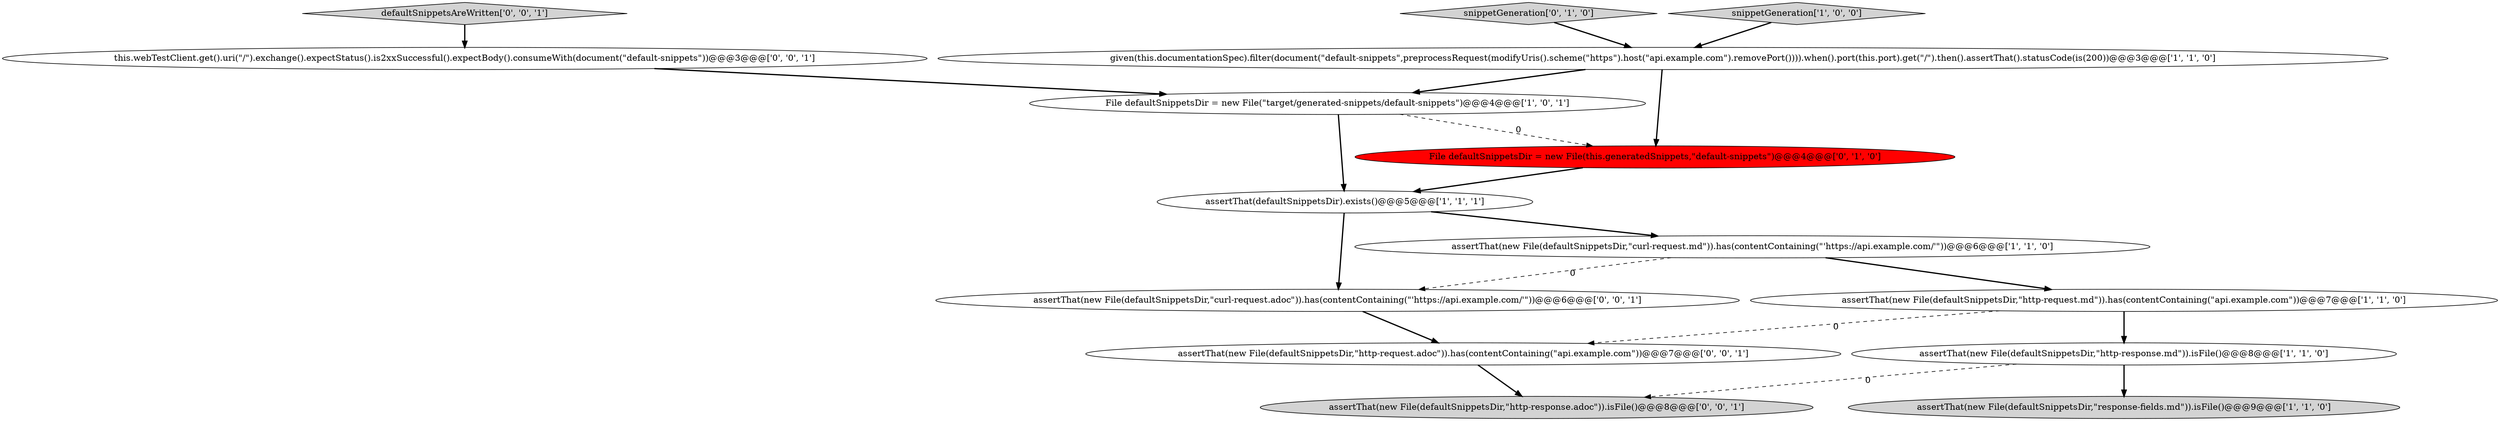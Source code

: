 digraph {
1 [style = filled, label = "given(this.documentationSpec).filter(document(\"default-snippets\",preprocessRequest(modifyUris().scheme(\"https\").host(\"api.example.com\").removePort()))).when().port(this.port).get(\"/\").then().assertThat().statusCode(is(200))@@@3@@@['1', '1', '0']", fillcolor = white, shape = ellipse image = "AAA0AAABBB1BBB"];
9 [style = filled, label = "snippetGeneration['0', '1', '0']", fillcolor = lightgray, shape = diamond image = "AAA0AAABBB2BBB"];
10 [style = filled, label = "assertThat(new File(defaultSnippetsDir,\"http-request.adoc\")).has(contentContaining(\"api.example.com\"))@@@7@@@['0', '0', '1']", fillcolor = white, shape = ellipse image = "AAA0AAABBB3BBB"];
11 [style = filled, label = "assertThat(new File(defaultSnippetsDir,\"http-response.adoc\")).isFile()@@@8@@@['0', '0', '1']", fillcolor = lightgray, shape = ellipse image = "AAA0AAABBB3BBB"];
14 [style = filled, label = "assertThat(new File(defaultSnippetsDir,\"curl-request.adoc\")).has(contentContaining(\"'https://api.example.com/'\"))@@@6@@@['0', '0', '1']", fillcolor = white, shape = ellipse image = "AAA0AAABBB3BBB"];
4 [style = filled, label = "snippetGeneration['1', '0', '0']", fillcolor = lightgray, shape = diamond image = "AAA0AAABBB1BBB"];
7 [style = filled, label = "assertThat(new File(defaultSnippetsDir,\"http-response.md\")).isFile()@@@8@@@['1', '1', '0']", fillcolor = white, shape = ellipse image = "AAA0AAABBB1BBB"];
12 [style = filled, label = "defaultSnippetsAreWritten['0', '0', '1']", fillcolor = lightgray, shape = diamond image = "AAA0AAABBB3BBB"];
3 [style = filled, label = "File defaultSnippetsDir = new File(\"target/generated-snippets/default-snippets\")@@@4@@@['1', '0', '1']", fillcolor = white, shape = ellipse image = "AAA0AAABBB1BBB"];
2 [style = filled, label = "assertThat(new File(defaultSnippetsDir,\"http-request.md\")).has(contentContaining(\"api.example.com\"))@@@7@@@['1', '1', '0']", fillcolor = white, shape = ellipse image = "AAA0AAABBB1BBB"];
6 [style = filled, label = "assertThat(new File(defaultSnippetsDir,\"response-fields.md\")).isFile()@@@9@@@['1', '1', '0']", fillcolor = lightgray, shape = ellipse image = "AAA0AAABBB1BBB"];
0 [style = filled, label = "assertThat(new File(defaultSnippetsDir,\"curl-request.md\")).has(contentContaining(\"'https://api.example.com/'\"))@@@6@@@['1', '1', '0']", fillcolor = white, shape = ellipse image = "AAA0AAABBB1BBB"];
5 [style = filled, label = "assertThat(defaultSnippetsDir).exists()@@@5@@@['1', '1', '1']", fillcolor = white, shape = ellipse image = "AAA0AAABBB1BBB"];
8 [style = filled, label = "File defaultSnippetsDir = new File(this.generatedSnippets,\"default-snippets\")@@@4@@@['0', '1', '0']", fillcolor = red, shape = ellipse image = "AAA1AAABBB2BBB"];
13 [style = filled, label = "this.webTestClient.get().uri(\"/\").exchange().expectStatus().is2xxSuccessful().expectBody().consumeWith(document(\"default-snippets\"))@@@3@@@['0', '0', '1']", fillcolor = white, shape = ellipse image = "AAA0AAABBB3BBB"];
1->3 [style = bold, label=""];
0->14 [style = dashed, label="0"];
3->8 [style = dashed, label="0"];
14->10 [style = bold, label=""];
12->13 [style = bold, label=""];
2->10 [style = dashed, label="0"];
7->11 [style = dashed, label="0"];
3->5 [style = bold, label=""];
4->1 [style = bold, label=""];
2->7 [style = bold, label=""];
1->8 [style = bold, label=""];
5->14 [style = bold, label=""];
8->5 [style = bold, label=""];
5->0 [style = bold, label=""];
9->1 [style = bold, label=""];
13->3 [style = bold, label=""];
7->6 [style = bold, label=""];
0->2 [style = bold, label=""];
10->11 [style = bold, label=""];
}
